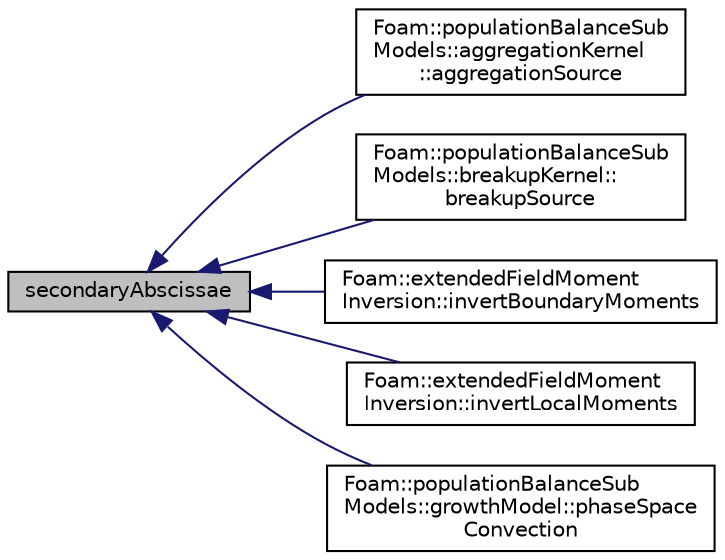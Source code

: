 digraph "secondaryAbscissae"
{
  bgcolor="transparent";
  edge [fontname="Helvetica",fontsize="10",labelfontname="Helvetica",labelfontsize="10"];
  node [fontname="Helvetica",fontsize="10",shape=record];
  rankdir="LR";
  Node97 [label="secondaryAbscissae",height=0.2,width=0.4,color="black", fillcolor="grey75", style="filled", fontcolor="black"];
  Node97 -> Node98 [dir="back",color="midnightblue",fontsize="10",style="solid",fontname="Helvetica"];
  Node98 [label="Foam::populationBalanceSub\lModels::aggregationKernel\l::aggregationSource",height=0.2,width=0.4,color="black",URL="$a02080.html#a5592a4ae72635367e55a95e5383f9501",tooltip="Return aggregation source terms. "];
  Node97 -> Node99 [dir="back",color="midnightblue",fontsize="10",style="solid",fontname="Helvetica"];
  Node99 [label="Foam::populationBalanceSub\lModels::breakupKernel::\lbreakupSource",height=0.2,width=0.4,color="black",URL="$a02112.html#ae1a303d17774d86168aaf91577ad93ce",tooltip="Return Breakup source term. "];
  Node97 -> Node100 [dir="back",color="midnightblue",fontsize="10",style="solid",fontname="Helvetica"];
  Node100 [label="Foam::extendedFieldMoment\lInversion::invertBoundaryMoments",height=0.2,width=0.4,color="black",URL="$a01884.html#a4b2cd3c44f001f05df26f04b3c900cd3",tooltip="Invert moments on boundaries. "];
  Node97 -> Node101 [dir="back",color="midnightblue",fontsize="10",style="solid",fontname="Helvetica"];
  Node101 [label="Foam::extendedFieldMoment\lInversion::invertLocalMoments",height=0.2,width=0.4,color="black",URL="$a01884.html#ad60e180e66e91d1501774bf8ec2eda42",tooltip="Invert moments in a single cell. "];
  Node97 -> Node102 [dir="back",color="midnightblue",fontsize="10",style="solid",fontname="Helvetica"];
  Node102 [label="Foam::populationBalanceSub\lModels::growthModel::phaseSpace\lConvection",height=0.2,width=0.4,color="black",URL="$a02204.html#ac45301c39b1491be1ff2d9af4da6c539",tooltip="Return phase space convection. "];
}
